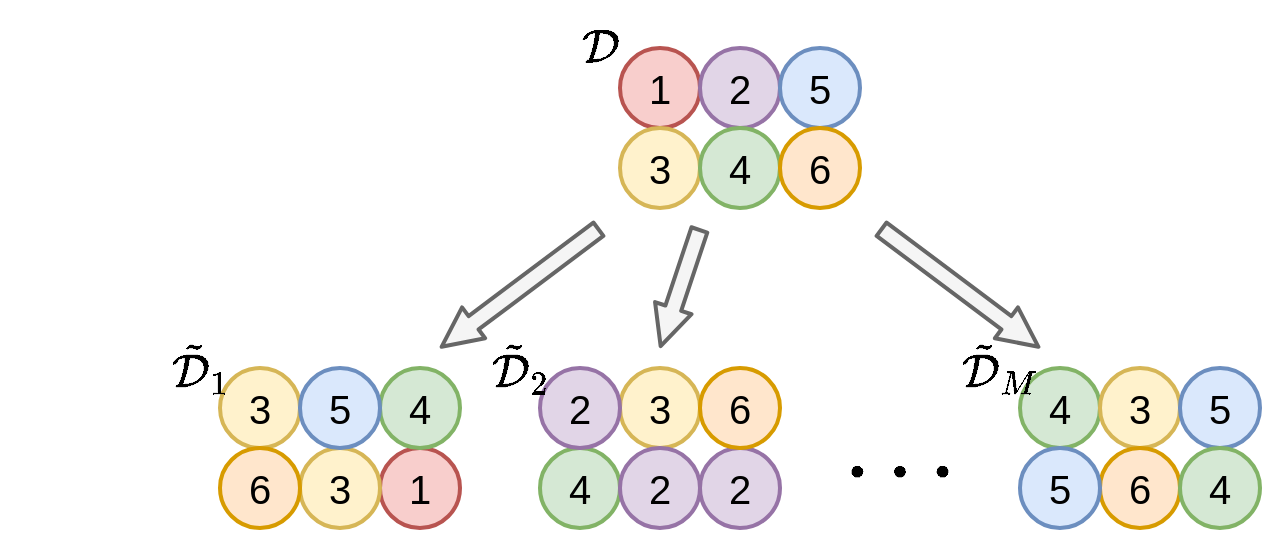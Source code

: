 <mxfile version="14.1.8" type="device"><diagram id="ODV0L1hNZXR7UKH8RCcP" name="Page-1"><mxGraphModel dx="2177" dy="843" grid="1" gridSize="10" guides="1" tooltips="1" connect="0" arrows="0" fold="1" page="1" pageScale="1" pageWidth="827" pageHeight="1169" math="1" shadow="0"><root><mxCell id="0"/><mxCell id="1" parent="0"/><mxCell id="ACD0V6y8mZ6Ry51Ar0Zk-1" value="1" style="ellipse;whiteSpace=wrap;html=1;fillColor=#f8cecc;strokeColor=#b85450;fontSize=20;strokeWidth=2;" parent="1" vertex="1"><mxGeometry x="280" y="40" width="40" height="40" as="geometry"/></mxCell><mxCell id="ACD0V6y8mZ6Ry51Ar0Zk-2" value="2" style="ellipse;whiteSpace=wrap;html=1;fillColor=#e1d5e7;strokeColor=#9673a6;fontSize=20;strokeWidth=2;" parent="1" vertex="1"><mxGeometry x="320" y="40" width="40" height="40" as="geometry"/></mxCell><mxCell id="ACD0V6y8mZ6Ry51Ar0Zk-3" value="3" style="ellipse;whiteSpace=wrap;html=1;fillColor=#fff2cc;strokeColor=#d6b656;fontSize=20;strokeWidth=2;" parent="1" vertex="1"><mxGeometry x="280" y="80" width="40" height="40" as="geometry"/></mxCell><mxCell id="ACD0V6y8mZ6Ry51Ar0Zk-4" value="4" style="ellipse;whiteSpace=wrap;html=1;fillColor=#d5e8d4;strokeColor=#82b366;fontSize=20;strokeWidth=2;" parent="1" vertex="1"><mxGeometry x="320" y="80" width="40" height="40" as="geometry"/></mxCell><mxCell id="ACD0V6y8mZ6Ry51Ar0Zk-5" value="5" style="ellipse;whiteSpace=wrap;html=1;fillColor=#dae8fc;strokeColor=#6c8ebf;fontSize=20;strokeWidth=2;" parent="1" vertex="1"><mxGeometry x="360" y="40" width="40" height="40" as="geometry"/></mxCell><mxCell id="ACD0V6y8mZ6Ry51Ar0Zk-6" value="6" style="ellipse;whiteSpace=wrap;html=1;fillColor=#ffe6cc;strokeColor=#d79b00;fontSize=20;strokeWidth=2;" parent="1" vertex="1"><mxGeometry x="360" y="80" width="40" height="40" as="geometry"/></mxCell><mxCell id="ACD0V6y8mZ6Ry51Ar0Zk-15" value="1" style="ellipse;whiteSpace=wrap;html=1;fillColor=#f8cecc;strokeColor=#b85450;fontSize=20;strokeWidth=2;" parent="1" vertex="1"><mxGeometry x="160" y="240" width="40" height="40" as="geometry"/></mxCell><mxCell id="ACD0V6y8mZ6Ry51Ar0Zk-16" value="2" style="ellipse;whiteSpace=wrap;html=1;fillColor=#e1d5e7;strokeColor=#9673a6;fontSize=20;strokeWidth=2;" parent="1" vertex="1"><mxGeometry x="320" y="240" width="40" height="40" as="geometry"/></mxCell><mxCell id="ACD0V6y8mZ6Ry51Ar0Zk-17" value="3" style="ellipse;whiteSpace=wrap;html=1;fillColor=#fff2cc;strokeColor=#d6b656;fontSize=20;strokeWidth=2;" parent="1" vertex="1"><mxGeometry x="80" y="200" width="40" height="40" as="geometry"/></mxCell><mxCell id="ACD0V6y8mZ6Ry51Ar0Zk-18" value="4" style="ellipse;whiteSpace=wrap;html=1;fillColor=#d5e8d4;strokeColor=#82b366;fontSize=20;strokeWidth=2;" parent="1" vertex="1"><mxGeometry x="240" y="240" width="40" height="40" as="geometry"/></mxCell><mxCell id="ACD0V6y8mZ6Ry51Ar0Zk-23" value="3" style="ellipse;whiteSpace=wrap;html=1;fillColor=#fff2cc;strokeColor=#d6b656;fontSize=20;strokeWidth=2;" parent="1" vertex="1"><mxGeometry x="280" y="200" width="40" height="40" as="geometry"/></mxCell><mxCell id="ACD0V6y8mZ6Ry51Ar0Zk-24" value="4" style="ellipse;whiteSpace=wrap;html=1;fillColor=#d5e8d4;strokeColor=#82b366;fontSize=20;strokeWidth=2;" parent="1" vertex="1"><mxGeometry x="480" y="200" width="40" height="40" as="geometry"/></mxCell><mxCell id="ACD0V6y8mZ6Ry51Ar0Zk-28" value="2" style="ellipse;whiteSpace=wrap;html=1;fillColor=#e1d5e7;strokeColor=#9673a6;fontSize=20;strokeWidth=2;" parent="1" vertex="1"><mxGeometry x="240" y="200" width="40" height="40" as="geometry"/></mxCell><mxCell id="ACD0V6y8mZ6Ry51Ar0Zk-35" value="3" style="ellipse;whiteSpace=wrap;html=1;fillColor=#fff2cc;strokeColor=#d6b656;fontSize=20;strokeWidth=2;" parent="1" vertex="1"><mxGeometry x="520" y="200" width="40" height="40" as="geometry"/></mxCell><mxCell id="ACD0V6y8mZ6Ry51Ar0Zk-36" value="4" style="ellipse;whiteSpace=wrap;html=1;fillColor=#d5e8d4;strokeColor=#82b366;fontSize=20;strokeWidth=2;" parent="1" vertex="1"><mxGeometry x="160" y="200" width="40" height="40" as="geometry"/></mxCell><mxCell id="ACD0V6y8mZ6Ry51Ar0Zk-37" value="5" style="ellipse;whiteSpace=wrap;html=1;fillColor=#dae8fc;strokeColor=#6c8ebf;fontSize=20;strokeWidth=2;" parent="1" vertex="1"><mxGeometry x="560" y="200" width="40" height="40" as="geometry"/></mxCell><mxCell id="ACD0V6y8mZ6Ry51Ar0Zk-38" value="6" style="ellipse;whiteSpace=wrap;html=1;fillColor=#ffe6cc;strokeColor=#d79b00;fontSize=20;strokeWidth=2;" parent="1" vertex="1"><mxGeometry x="520" y="240" width="40" height="40" as="geometry"/></mxCell><mxCell id="ACD0V6y8mZ6Ry51Ar0Zk-41" value="3" style="ellipse;whiteSpace=wrap;html=1;fillColor=#fff2cc;strokeColor=#d6b656;fontSize=20;strokeWidth=2;" parent="1" vertex="1"><mxGeometry x="120" y="240" width="40" height="40" as="geometry"/></mxCell><mxCell id="ACD0V6y8mZ6Ry51Ar0Zk-42" value="4" style="ellipse;whiteSpace=wrap;html=1;fillColor=#d5e8d4;strokeColor=#82b366;fontSize=20;strokeWidth=2;" parent="1" vertex="1"><mxGeometry x="560" y="240" width="40" height="40" as="geometry"/></mxCell><mxCell id="ACD0V6y8mZ6Ry51Ar0Zk-43" value="5" style="ellipse;whiteSpace=wrap;html=1;fillColor=#dae8fc;strokeColor=#6c8ebf;fontSize=20;strokeWidth=2;" parent="1" vertex="1"><mxGeometry x="480" y="240" width="40" height="40" as="geometry"/></mxCell><mxCell id="ACD0V6y8mZ6Ry51Ar0Zk-44" value="6" style="ellipse;whiteSpace=wrap;html=1;fillColor=#ffe6cc;strokeColor=#d79b00;fontSize=20;strokeWidth=2;" parent="1" vertex="1"><mxGeometry x="80" y="240" width="40" height="40" as="geometry"/></mxCell><mxCell id="ACD0V6y8mZ6Ry51Ar0Zk-46" value="2" style="ellipse;whiteSpace=wrap;html=1;fillColor=#e1d5e7;strokeColor=#9673a6;fontSize=20;strokeWidth=2;" parent="1" vertex="1"><mxGeometry x="280" y="240" width="40" height="40" as="geometry"/></mxCell><mxCell id="ACD0V6y8mZ6Ry51Ar0Zk-50" value="6" style="ellipse;whiteSpace=wrap;html=1;fillColor=#ffe6cc;strokeColor=#d79b00;fontSize=20;strokeWidth=2;" parent="1" vertex="1"><mxGeometry x="320" y="200" width="40" height="40" as="geometry"/></mxCell><mxCell id="ACD0V6y8mZ6Ry51Ar0Zk-61" value="5" style="ellipse;whiteSpace=wrap;html=1;fillColor=#dae8fc;strokeColor=#6c8ebf;fontSize=20;strokeWidth=2;" parent="1" vertex="1"><mxGeometry x="120" y="200" width="40" height="40" as="geometry"/></mxCell><mxCell id="ACD0V6y8mZ6Ry51Ar0Zk-66" value="" style="shape=flexArrow;endArrow=classic;html=1;fontSize=20;endWidth=8.889;endSize=6;width=7.333;fillColor=#f5f5f5;strokeColor=#666666;strokeWidth=2;" parent="1" edge="1"><mxGeometry width="50" height="50" relative="1" as="geometry"><mxPoint x="320" y="130" as="sourcePoint"/><mxPoint x="300" y="190" as="targetPoint"/></mxGeometry></mxCell><mxCell id="ACD0V6y8mZ6Ry51Ar0Zk-85" value="" style="shape=flexArrow;endArrow=classic;html=1;fontSize=20;endWidth=8.889;endSize=6;width=7.333;fillColor=#f5f5f5;strokeColor=#666666;strokeWidth=2;" parent="1" edge="1"><mxGeometry width="50" height="50" relative="1" as="geometry"><mxPoint x="410" y="130" as="sourcePoint"/><mxPoint x="490" y="190" as="targetPoint"/></mxGeometry></mxCell><mxCell id="ACD0V6y8mZ6Ry51Ar0Zk-86" value="" style="shape=flexArrow;endArrow=classic;html=1;fontSize=20;endWidth=8.889;endSize=6;width=7.333;fillColor=#f5f5f5;strokeColor=#666666;strokeWidth=2;" parent="1" edge="1"><mxGeometry width="50" height="50" relative="1" as="geometry"><mxPoint x="270" y="130" as="sourcePoint"/><mxPoint x="190" y="190" as="targetPoint"/></mxGeometry></mxCell><mxCell id="bZrKNP4p71Lonv0qrdfs-1" value="\(\dots\)" style="text;html=1;strokeColor=none;fillColor=none;align=center;verticalAlign=middle;whiteSpace=wrap;rounded=0;fontSize=40;" parent="1" vertex="1"><mxGeometry x="380" y="200" width="80" height="80" as="geometry"/></mxCell><mxCell id="KyEAsk_Bb8OcQH4RY-W1-1" value="\(\mathcal{D}\)" style="text;html=1;strokeColor=none;fillColor=none;align=center;verticalAlign=middle;whiteSpace=wrap;rounded=0;fontSize=20;" vertex="1" parent="1"><mxGeometry x="250" y="20" width="40" height="40" as="geometry"/></mxCell><mxCell id="KyEAsk_Bb8OcQH4RY-W1-2" value="\(\tilde{\mathcal{D}}_1\)" style="text;html=1;strokeColor=none;fillColor=none;align=center;verticalAlign=middle;whiteSpace=wrap;rounded=0;fontSize=20;" vertex="1" parent="1"><mxGeometry x="50" y="180" width="40" height="40" as="geometry"/></mxCell><mxCell id="KyEAsk_Bb8OcQH4RY-W1-3" value="\(\tilde{\mathcal{D}}_2\)" style="text;html=1;strokeColor=none;fillColor=none;align=center;verticalAlign=middle;whiteSpace=wrap;rounded=0;fontSize=20;" vertex="1" parent="1"><mxGeometry x="210" y="180" width="40" height="40" as="geometry"/></mxCell><mxCell id="KyEAsk_Bb8OcQH4RY-W1-4" value="\(\tilde{\mathcal{D}}_M\)" style="text;html=1;strokeColor=none;fillColor=none;align=center;verticalAlign=middle;whiteSpace=wrap;rounded=0;fontSize=20;" vertex="1" parent="1"><mxGeometry x="450" y="180" width="40" height="40" as="geometry"/></mxCell></root></mxGraphModel></diagram></mxfile>
